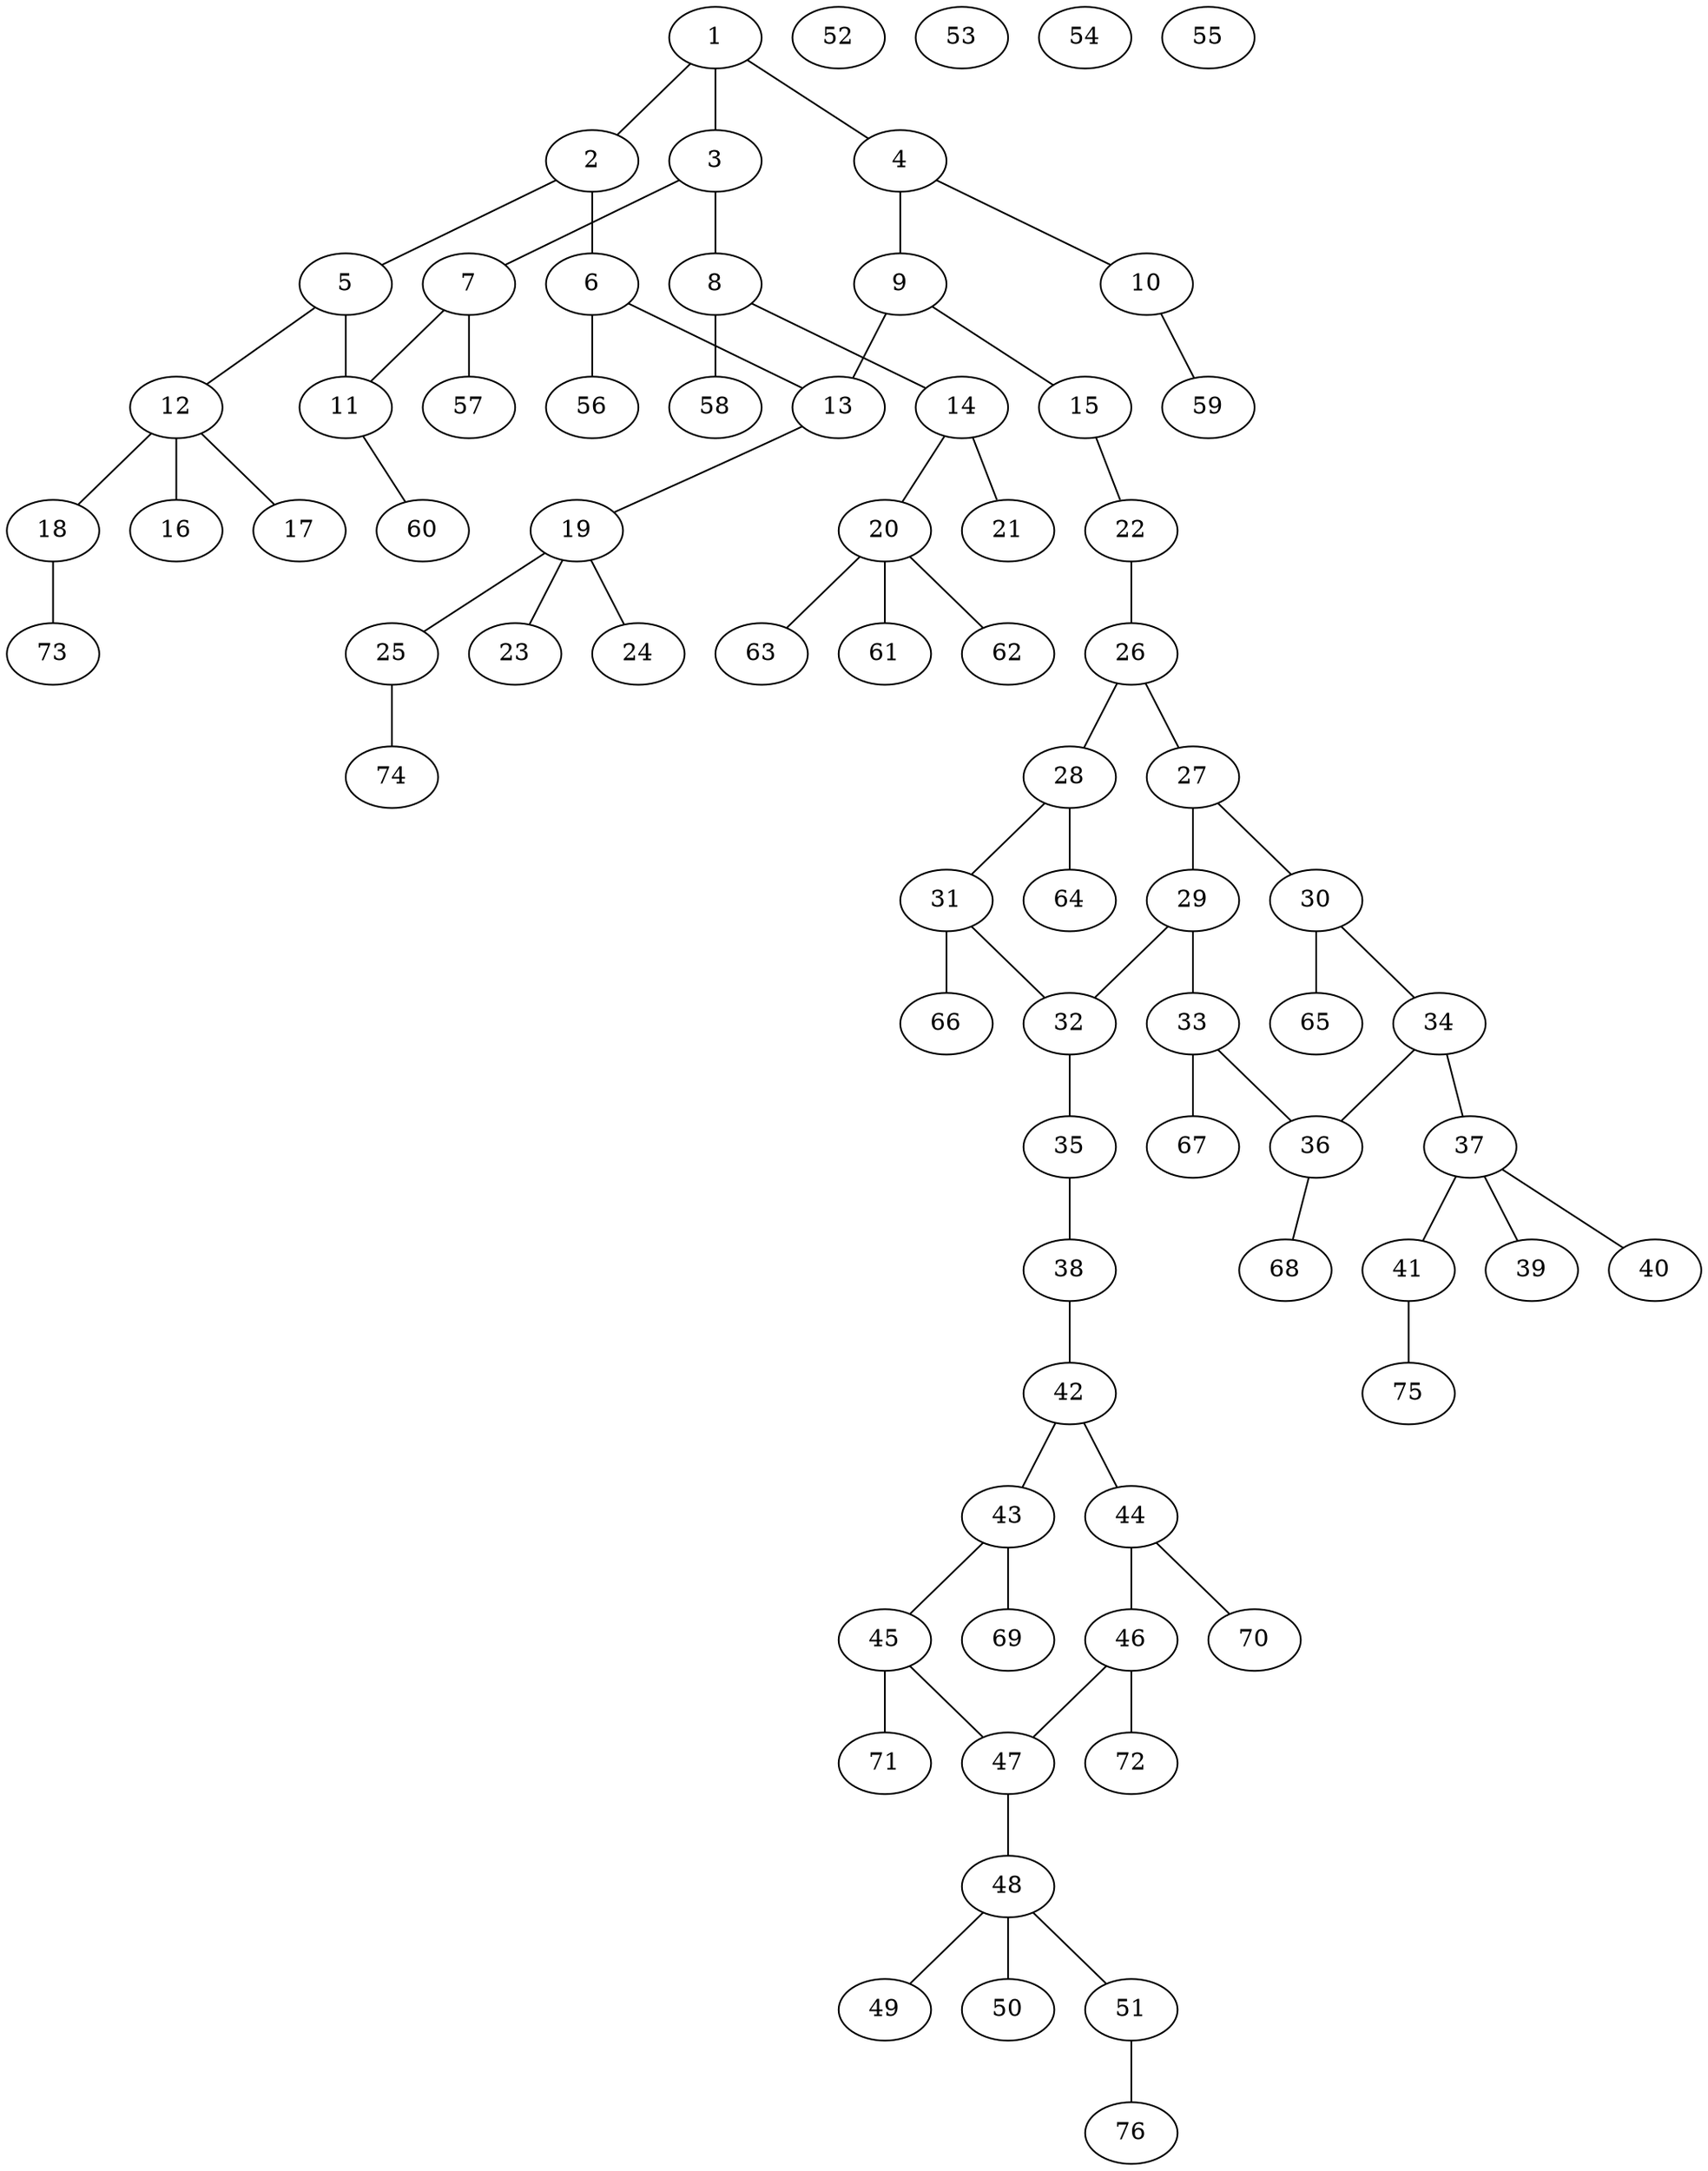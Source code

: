 graph molecule_935 {
	1	 [chem=C];
	2	 [chem=C];
	1 -- 2	 [valence=1];
	3	 [chem=C];
	1 -- 3	 [valence=2];
	4	 [chem=C];
	1 -- 4	 [valence=1];
	5	 [chem=C];
	2 -- 5	 [valence=2];
	6	 [chem=C];
	2 -- 6	 [valence=1];
	7	 [chem=C];
	3 -- 7	 [valence=1];
	8	 [chem=N];
	3 -- 8	 [valence=1];
	9	 [chem=C];
	4 -- 9	 [valence=2];
	10	 [chem=O];
	4 -- 10	 [valence=1];
	11	 [chem=C];
	5 -- 11	 [valence=1];
	12	 [chem=S];
	5 -- 12	 [valence=1];
	13	 [chem=C];
	6 -- 13	 [valence=2];
	56	 [chem=H];
	6 -- 56	 [valence=1];
	7 -- 11	 [valence=2];
	57	 [chem=H];
	7 -- 57	 [valence=1];
	14	 [chem=C];
	8 -- 14	 [valence=1];
	58	 [chem=H];
	8 -- 58	 [valence=1];
	9 -- 13	 [valence=1];
	15	 [chem=N];
	9 -- 15	 [valence=1];
	59	 [chem=H];
	10 -- 59	 [valence=1];
	60	 [chem=H];
	11 -- 60	 [valence=1];
	16	 [chem=O];
	12 -- 16	 [valence=2];
	17	 [chem=O];
	12 -- 17	 [valence=2];
	18	 [chem=O];
	12 -- 18	 [valence=1];
	19	 [chem=S];
	13 -- 19	 [valence=1];
	20	 [chem=C];
	14 -- 20	 [valence=1];
	21	 [chem=O];
	14 -- 21	 [valence=2];
	22	 [chem=N];
	15 -- 22	 [valence=2];
	73	 [chem=H];
	18 -- 73	 [valence=1];
	23	 [chem=O];
	19 -- 23	 [valence=2];
	24	 [chem=O];
	19 -- 24	 [valence=2];
	25	 [chem=O];
	19 -- 25	 [valence=1];
	61	 [chem=H];
	20 -- 61	 [valence=1];
	62	 [chem=H];
	20 -- 62	 [valence=1];
	63	 [chem=H];
	20 -- 63	 [valence=1];
	26	 [chem=C];
	22 -- 26	 [valence=1];
	74	 [chem=H];
	25 -- 74	 [valence=1];
	27	 [chem=C];
	26 -- 27	 [valence=1];
	28	 [chem=C];
	26 -- 28	 [valence=2];
	29	 [chem=C];
	27 -- 29	 [valence=1];
	30	 [chem=C];
	27 -- 30	 [valence=2];
	31	 [chem=C];
	28 -- 31	 [valence=1];
	64	 [chem=H];
	28 -- 64	 [valence=1];
	32	 [chem=C];
	29 -- 32	 [valence=1];
	33	 [chem=C];
	29 -- 33	 [valence=2];
	34	 [chem=C];
	30 -- 34	 [valence=1];
	65	 [chem=H];
	30 -- 65	 [valence=1];
	31 -- 32	 [valence=2];
	66	 [chem=H];
	31 -- 66	 [valence=1];
	35	 [chem=N];
	32 -- 35	 [valence=1];
	36	 [chem=C];
	33 -- 36	 [valence=1];
	67	 [chem=H];
	33 -- 67	 [valence=1];
	34 -- 36	 [valence=2];
	37	 [chem=S];
	34 -- 37	 [valence=1];
	38	 [chem=N];
	35 -- 38	 [valence=2];
	68	 [chem=H];
	36 -- 68	 [valence=1];
	39	 [chem=O];
	37 -- 39	 [valence=2];
	40	 [chem=O];
	37 -- 40	 [valence=2];
	41	 [chem=O];
	37 -- 41	 [valence=1];
	42	 [chem=C];
	38 -- 42	 [valence=1];
	75	 [chem=H];
	41 -- 75	 [valence=1];
	43	 [chem=C];
	42 -- 43	 [valence=2];
	44	 [chem=C];
	42 -- 44	 [valence=1];
	45	 [chem=C];
	43 -- 45	 [valence=1];
	69	 [chem=H];
	43 -- 69	 [valence=1];
	46	 [chem=C];
	44 -- 46	 [valence=2];
	70	 [chem=H];
	44 -- 70	 [valence=1];
	47	 [chem=C];
	45 -- 47	 [valence=2];
	71	 [chem=H];
	45 -- 71	 [valence=1];
	46 -- 47	 [valence=1];
	72	 [chem=H];
	46 -- 72	 [valence=1];
	48	 [chem=S];
	47 -- 48	 [valence=1];
	49	 [chem=O];
	48 -- 49	 [valence=2];
	50	 [chem=O];
	48 -- 50	 [valence=2];
	51	 [chem=O];
	48 -- 51	 [valence=1];
	76	 [chem=H];
	51 -- 76	 [valence=1];
	52	 [chem=Na];
	53	 [chem=Na];
	54	 [chem=Na];
	55	 [chem=Na];
}
